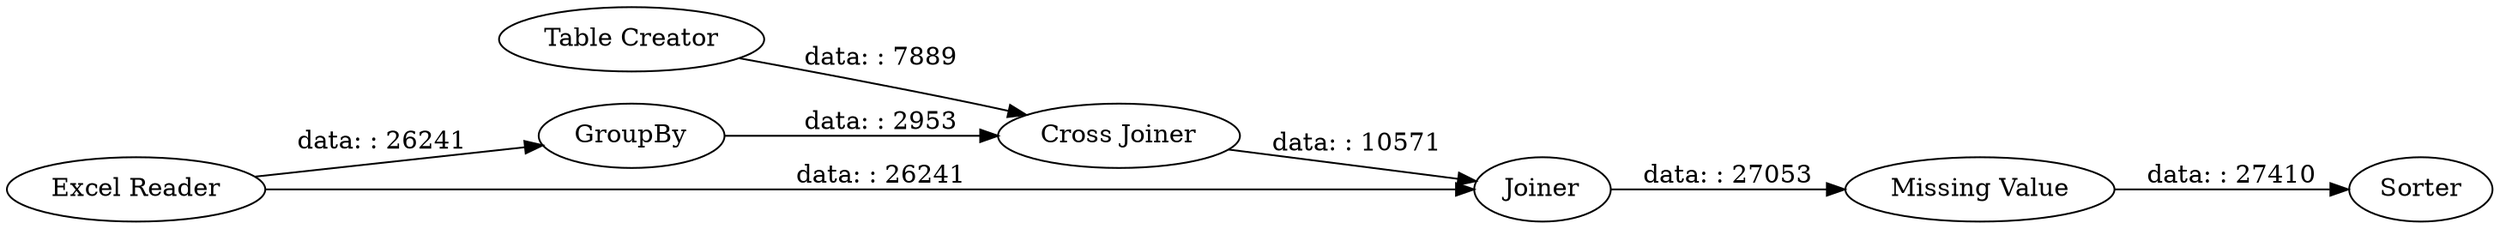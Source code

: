 digraph {
	"2316777078761247673_3" [label=GroupBy]
	"2316777078761247673_6" [label="Missing Value"]
	"2316777078761247673_2" [label="Excel Reader"]
	"2316777078761247673_1" [label="Table Creator"]
	"2316777078761247673_5" [label=Joiner]
	"2316777078761247673_4" [label="Cross Joiner"]
	"2316777078761247673_7" [label=Sorter]
	"2316777078761247673_6" -> "2316777078761247673_7" [label="data: : 27410"]
	"2316777078761247673_1" -> "2316777078761247673_4" [label="data: : 7889"]
	"2316777078761247673_2" -> "2316777078761247673_5" [label="data: : 26241"]
	"2316777078761247673_4" -> "2316777078761247673_5" [label="data: : 10571"]
	"2316777078761247673_2" -> "2316777078761247673_3" [label="data: : 26241"]
	"2316777078761247673_3" -> "2316777078761247673_4" [label="data: : 2953"]
	"2316777078761247673_5" -> "2316777078761247673_6" [label="data: : 27053"]
	rankdir=LR
}
